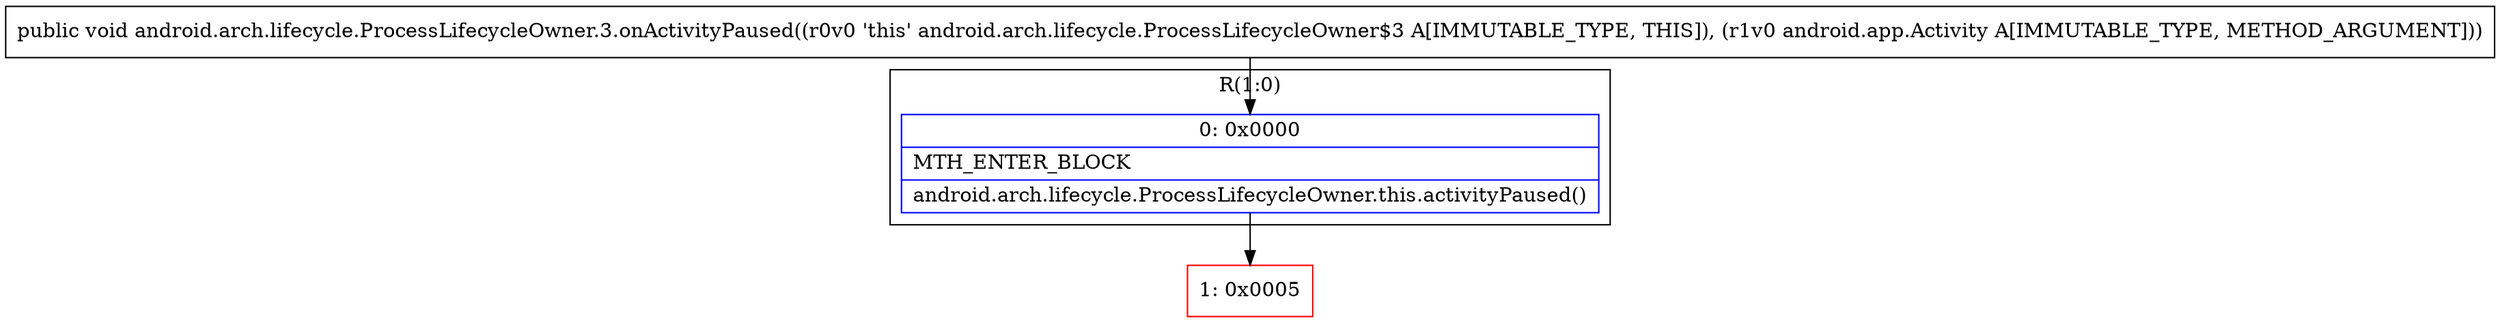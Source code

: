 digraph "CFG forandroid.arch.lifecycle.ProcessLifecycleOwner.3.onActivityPaused(Landroid\/app\/Activity;)V" {
subgraph cluster_Region_1164523568 {
label = "R(1:0)";
node [shape=record,color=blue];
Node_0 [shape=record,label="{0\:\ 0x0000|MTH_ENTER_BLOCK\l|android.arch.lifecycle.ProcessLifecycleOwner.this.activityPaused()\l}"];
}
Node_1 [shape=record,color=red,label="{1\:\ 0x0005}"];
MethodNode[shape=record,label="{public void android.arch.lifecycle.ProcessLifecycleOwner.3.onActivityPaused((r0v0 'this' android.arch.lifecycle.ProcessLifecycleOwner$3 A[IMMUTABLE_TYPE, THIS]), (r1v0 android.app.Activity A[IMMUTABLE_TYPE, METHOD_ARGUMENT])) }"];
MethodNode -> Node_0;
Node_0 -> Node_1;
}

